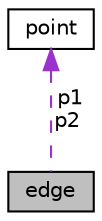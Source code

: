 digraph "edge"
{
  edge [fontname="Helvetica",fontsize="10",labelfontname="Helvetica",labelfontsize="10"];
  node [fontname="Helvetica",fontsize="10",shape=record];
  Node1 [label="edge",height=0.2,width=0.4,color="black", fillcolor="grey75", style="filled", fontcolor="black"];
  Node2 -> Node1 [dir="back",color="darkorchid3",fontsize="10",style="dashed",label=" p1\np2" ,fontname="Helvetica"];
  Node2 [label="point",height=0.2,width=0.4,color="black", fillcolor="white", style="filled",URL="$structpoint.html",tooltip="Struct point. "];
}
